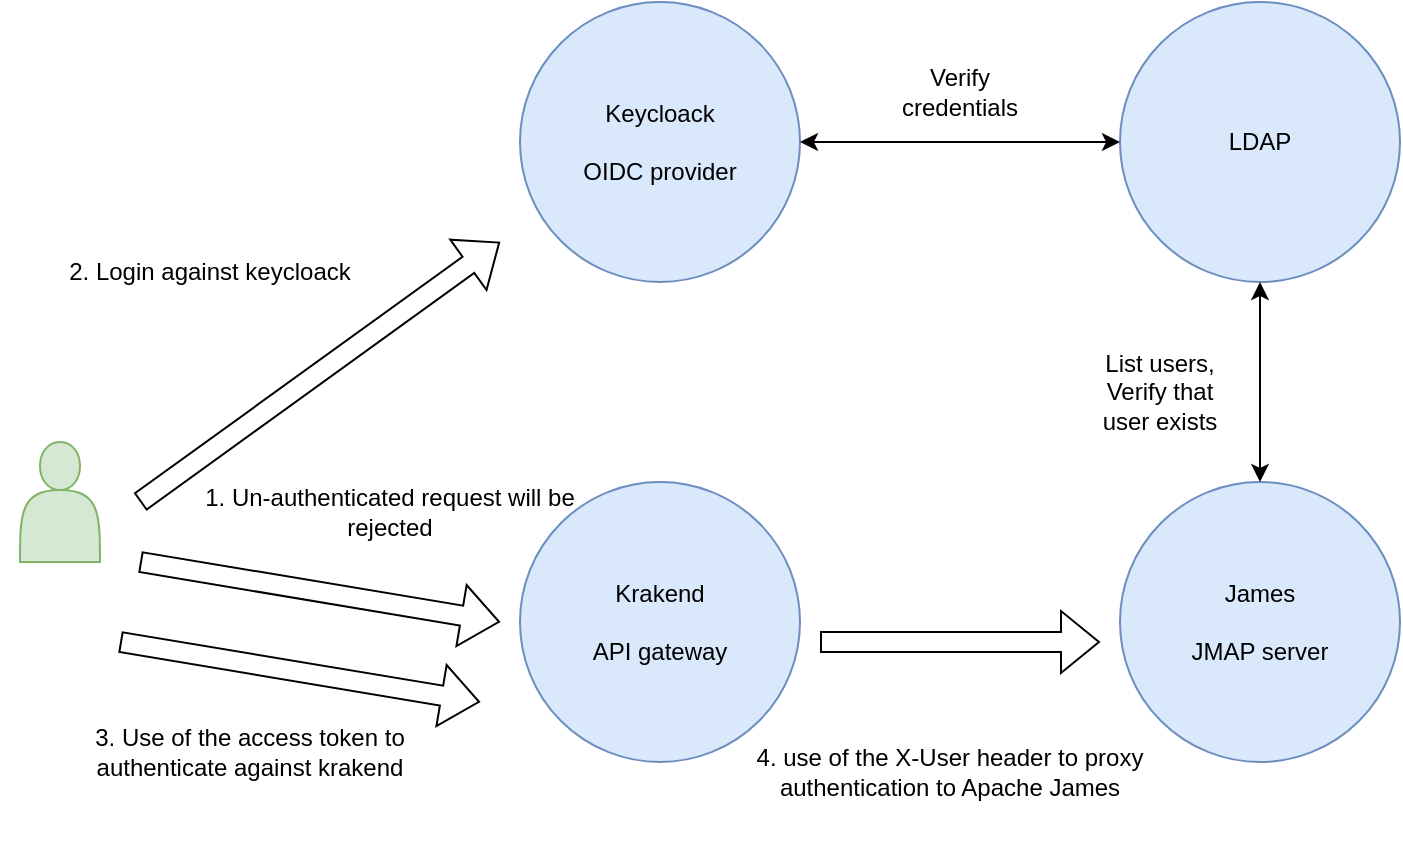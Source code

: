 <mxfile version="16.2.6" type="device"><diagram id="9t5u96WNi0rS4HrvDtxI" name="Page-1"><mxGraphModel dx="1350" dy="749" grid="1" gridSize="10" guides="1" tooltips="1" connect="1" arrows="1" fold="1" page="1" pageScale="1" pageWidth="850" pageHeight="1100" math="0" shadow="0"><root><mxCell id="0"/><mxCell id="1" parent="0"/><mxCell id="TRxEg24sL5Zt3rOSAXKO-1" value="Krakend&lt;br&gt;&lt;br&gt;API gateway" style="ellipse;whiteSpace=wrap;html=1;aspect=fixed;fillColor=#dae8fc;strokeColor=#6c8ebf;" parent="1" vertex="1"><mxGeometry x="300" y="320" width="140" height="140" as="geometry"/></mxCell><mxCell id="TRxEg24sL5Zt3rOSAXKO-2" value="" style="shape=actor;whiteSpace=wrap;html=1;fillColor=#d5e8d4;strokeColor=#82b366;" parent="1" vertex="1"><mxGeometry x="50" y="300" width="40" height="60" as="geometry"/></mxCell><mxCell id="TRxEg24sL5Zt3rOSAXKO-4" value="Keycloack&lt;br&gt;&lt;br&gt;OIDC provider" style="ellipse;whiteSpace=wrap;html=1;aspect=fixed;fillColor=#dae8fc;strokeColor=#6c8ebf;" parent="1" vertex="1"><mxGeometry x="300" y="80" width="140" height="140" as="geometry"/></mxCell><mxCell id="TRxEg24sL5Zt3rOSAXKO-5" value="James&lt;br&gt;&lt;br&gt;JMAP server" style="ellipse;whiteSpace=wrap;html=1;aspect=fixed;fillColor=#dae8fc;strokeColor=#6c8ebf;" parent="1" vertex="1"><mxGeometry x="600" y="320" width="140" height="140" as="geometry"/></mxCell><mxCell id="TRxEg24sL5Zt3rOSAXKO-7" value="" style="shape=flexArrow;endArrow=classic;html=1;rounded=0;" parent="1" edge="1"><mxGeometry width="50" height="50" relative="1" as="geometry"><mxPoint x="110" y="360" as="sourcePoint"/><mxPoint x="290" y="390" as="targetPoint"/></mxGeometry></mxCell><mxCell id="TRxEg24sL5Zt3rOSAXKO-8" value="" style="shape=flexArrow;endArrow=classic;html=1;rounded=0;" parent="1" edge="1"><mxGeometry width="50" height="50" relative="1" as="geometry"><mxPoint x="100" y="400" as="sourcePoint"/><mxPoint x="280" y="430" as="targetPoint"/></mxGeometry></mxCell><mxCell id="TRxEg24sL5Zt3rOSAXKO-9" value="" style="shape=flexArrow;endArrow=classic;html=1;rounded=0;" parent="1" edge="1"><mxGeometry width="50" height="50" relative="1" as="geometry"><mxPoint x="450" y="400" as="sourcePoint"/><mxPoint x="590" y="400" as="targetPoint"/></mxGeometry></mxCell><mxCell id="TRxEg24sL5Zt3rOSAXKO-10" value="" style="shape=flexArrow;endArrow=classic;html=1;rounded=0;" parent="1" edge="1"><mxGeometry width="50" height="50" relative="1" as="geometry"><mxPoint x="110" y="330" as="sourcePoint"/><mxPoint x="290" y="200" as="targetPoint"/></mxGeometry></mxCell><mxCell id="TRxEg24sL5Zt3rOSAXKO-11" value="1. Un-authenticated request will be rejected" style="text;html=1;strokeColor=none;fillColor=none;align=center;verticalAlign=middle;whiteSpace=wrap;rounded=0;" parent="1" vertex="1"><mxGeometry x="130" y="300" width="210" height="70" as="geometry"/></mxCell><mxCell id="TRxEg24sL5Zt3rOSAXKO-12" value="2. Login against keycloack" style="text;html=1;strokeColor=none;fillColor=none;align=center;verticalAlign=middle;whiteSpace=wrap;rounded=0;" parent="1" vertex="1"><mxGeometry x="40" y="180" width="210" height="70" as="geometry"/></mxCell><mxCell id="TRxEg24sL5Zt3rOSAXKO-13" value="3. Use of the access token to authenticate against krakend" style="text;html=1;strokeColor=none;fillColor=none;align=center;verticalAlign=middle;whiteSpace=wrap;rounded=0;" parent="1" vertex="1"><mxGeometry x="60" y="420" width="210" height="70" as="geometry"/></mxCell><mxCell id="TRxEg24sL5Zt3rOSAXKO-14" value="4. use of the X-User header to proxy authentication to Apache James" style="text;html=1;strokeColor=none;fillColor=none;align=center;verticalAlign=middle;whiteSpace=wrap;rounded=0;" parent="1" vertex="1"><mxGeometry x="410" y="430" width="210" height="70" as="geometry"/></mxCell><mxCell id="TRxEg24sL5Zt3rOSAXKO-15" value="LDAP" style="ellipse;whiteSpace=wrap;html=1;aspect=fixed;fillColor=#dae8fc;strokeColor=#6c8ebf;" parent="1" vertex="1"><mxGeometry x="600" y="80" width="140" height="140" as="geometry"/></mxCell><mxCell id="TRxEg24sL5Zt3rOSAXKO-16" value="" style="endArrow=classic;startArrow=classic;html=1;rounded=0;entryX=0.5;entryY=1;entryDx=0;entryDy=0;exitX=0.5;exitY=0;exitDx=0;exitDy=0;" parent="1" source="TRxEg24sL5Zt3rOSAXKO-5" target="TRxEg24sL5Zt3rOSAXKO-15" edge="1"><mxGeometry width="50" height="50" relative="1" as="geometry"><mxPoint x="400" y="310" as="sourcePoint"/><mxPoint x="450" y="260" as="targetPoint"/></mxGeometry></mxCell><mxCell id="TRxEg24sL5Zt3rOSAXKO-17" value="" style="endArrow=classic;startArrow=classic;html=1;rounded=0;entryX=0;entryY=0.5;entryDx=0;entryDy=0;exitX=1;exitY=0.5;exitDx=0;exitDy=0;" parent="1" source="TRxEg24sL5Zt3rOSAXKO-4" target="TRxEg24sL5Zt3rOSAXKO-15" edge="1"><mxGeometry width="50" height="50" relative="1" as="geometry"><mxPoint x="400" y="310" as="sourcePoint"/><mxPoint x="450" y="260" as="targetPoint"/></mxGeometry></mxCell><mxCell id="TRxEg24sL5Zt3rOSAXKO-18" value="Verify credentials" style="text;html=1;strokeColor=none;fillColor=none;align=center;verticalAlign=middle;whiteSpace=wrap;rounded=0;" parent="1" vertex="1"><mxGeometry x="490" y="110" width="60" height="30" as="geometry"/></mxCell><mxCell id="TRxEg24sL5Zt3rOSAXKO-19" value="List users,&lt;br&gt;Verify that user exists" style="text;html=1;strokeColor=none;fillColor=none;align=center;verticalAlign=middle;whiteSpace=wrap;rounded=0;" parent="1" vertex="1"><mxGeometry x="590" y="260" width="60" height="30" as="geometry"/></mxCell></root></mxGraphModel></diagram></mxfile>